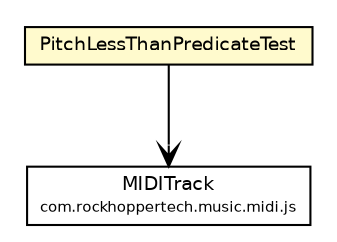 #!/usr/local/bin/dot
#
# Class diagram 
# Generated by UMLGraph version R5_6-24-gf6e263 (http://www.umlgraph.org/)
#

digraph G {
	edge [fontname="Helvetica",fontsize=10,labelfontname="Helvetica",labelfontsize=10];
	node [fontname="Helvetica",fontsize=10,shape=plaintext];
	nodesep=0.25;
	ranksep=0.5;
	// com.rockhoppertech.music.midi.js.modifiers.google.PitchLessThanPredicateTest
	c2278 [label=<<table title="com.rockhoppertech.music.midi.js.modifiers.google.PitchLessThanPredicateTest" border="0" cellborder="1" cellspacing="0" cellpadding="2" port="p" bgcolor="lemonChiffon" href="./PitchLessThanPredicateTest.html">
		<tr><td><table border="0" cellspacing="0" cellpadding="1">
<tr><td align="center" balign="center"> PitchLessThanPredicateTest </td></tr>
		</table></td></tr>
		</table>>, URL="./PitchLessThanPredicateTest.html", fontname="Helvetica", fontcolor="black", fontsize=9.0];
	// com.rockhoppertech.music.midi.js.modifiers.google.PitchLessThanPredicateTest NAVASSOC com.rockhoppertech.music.midi.js.MIDITrack
	c2278:p -> c2300:p [taillabel="", label="", headlabel="", fontname="Helvetica", fontcolor="black", fontsize=10.0, color="black", arrowhead=open];
	// com.rockhoppertech.music.midi.js.MIDITrack
	c2300 [label=<<table title="com.rockhoppertech.music.midi.js.MIDITrack" border="0" cellborder="1" cellspacing="0" cellpadding="2" port="p">
		<tr><td><table border="0" cellspacing="0" cellpadding="1">
<tr><td align="center" balign="center"> MIDITrack </td></tr>
<tr><td align="center" balign="center"><font point-size="7.0"> com.rockhoppertech.music.midi.js </font></td></tr>
		</table></td></tr>
		</table>>, URL="null", fontname="Helvetica", fontcolor="black", fontsize=9.0];
}

